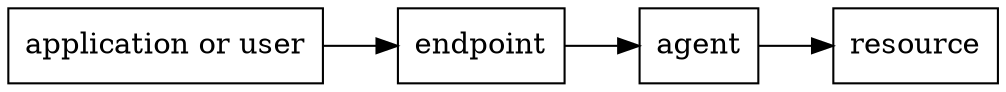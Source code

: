 digraph agent {
  overlap = false;
  remincross = true;
  rankdir = LR;
  node [shape = box];
	agent -> resource;
  endpoint -> agent;
  "application or user" -> endpoint;
}
